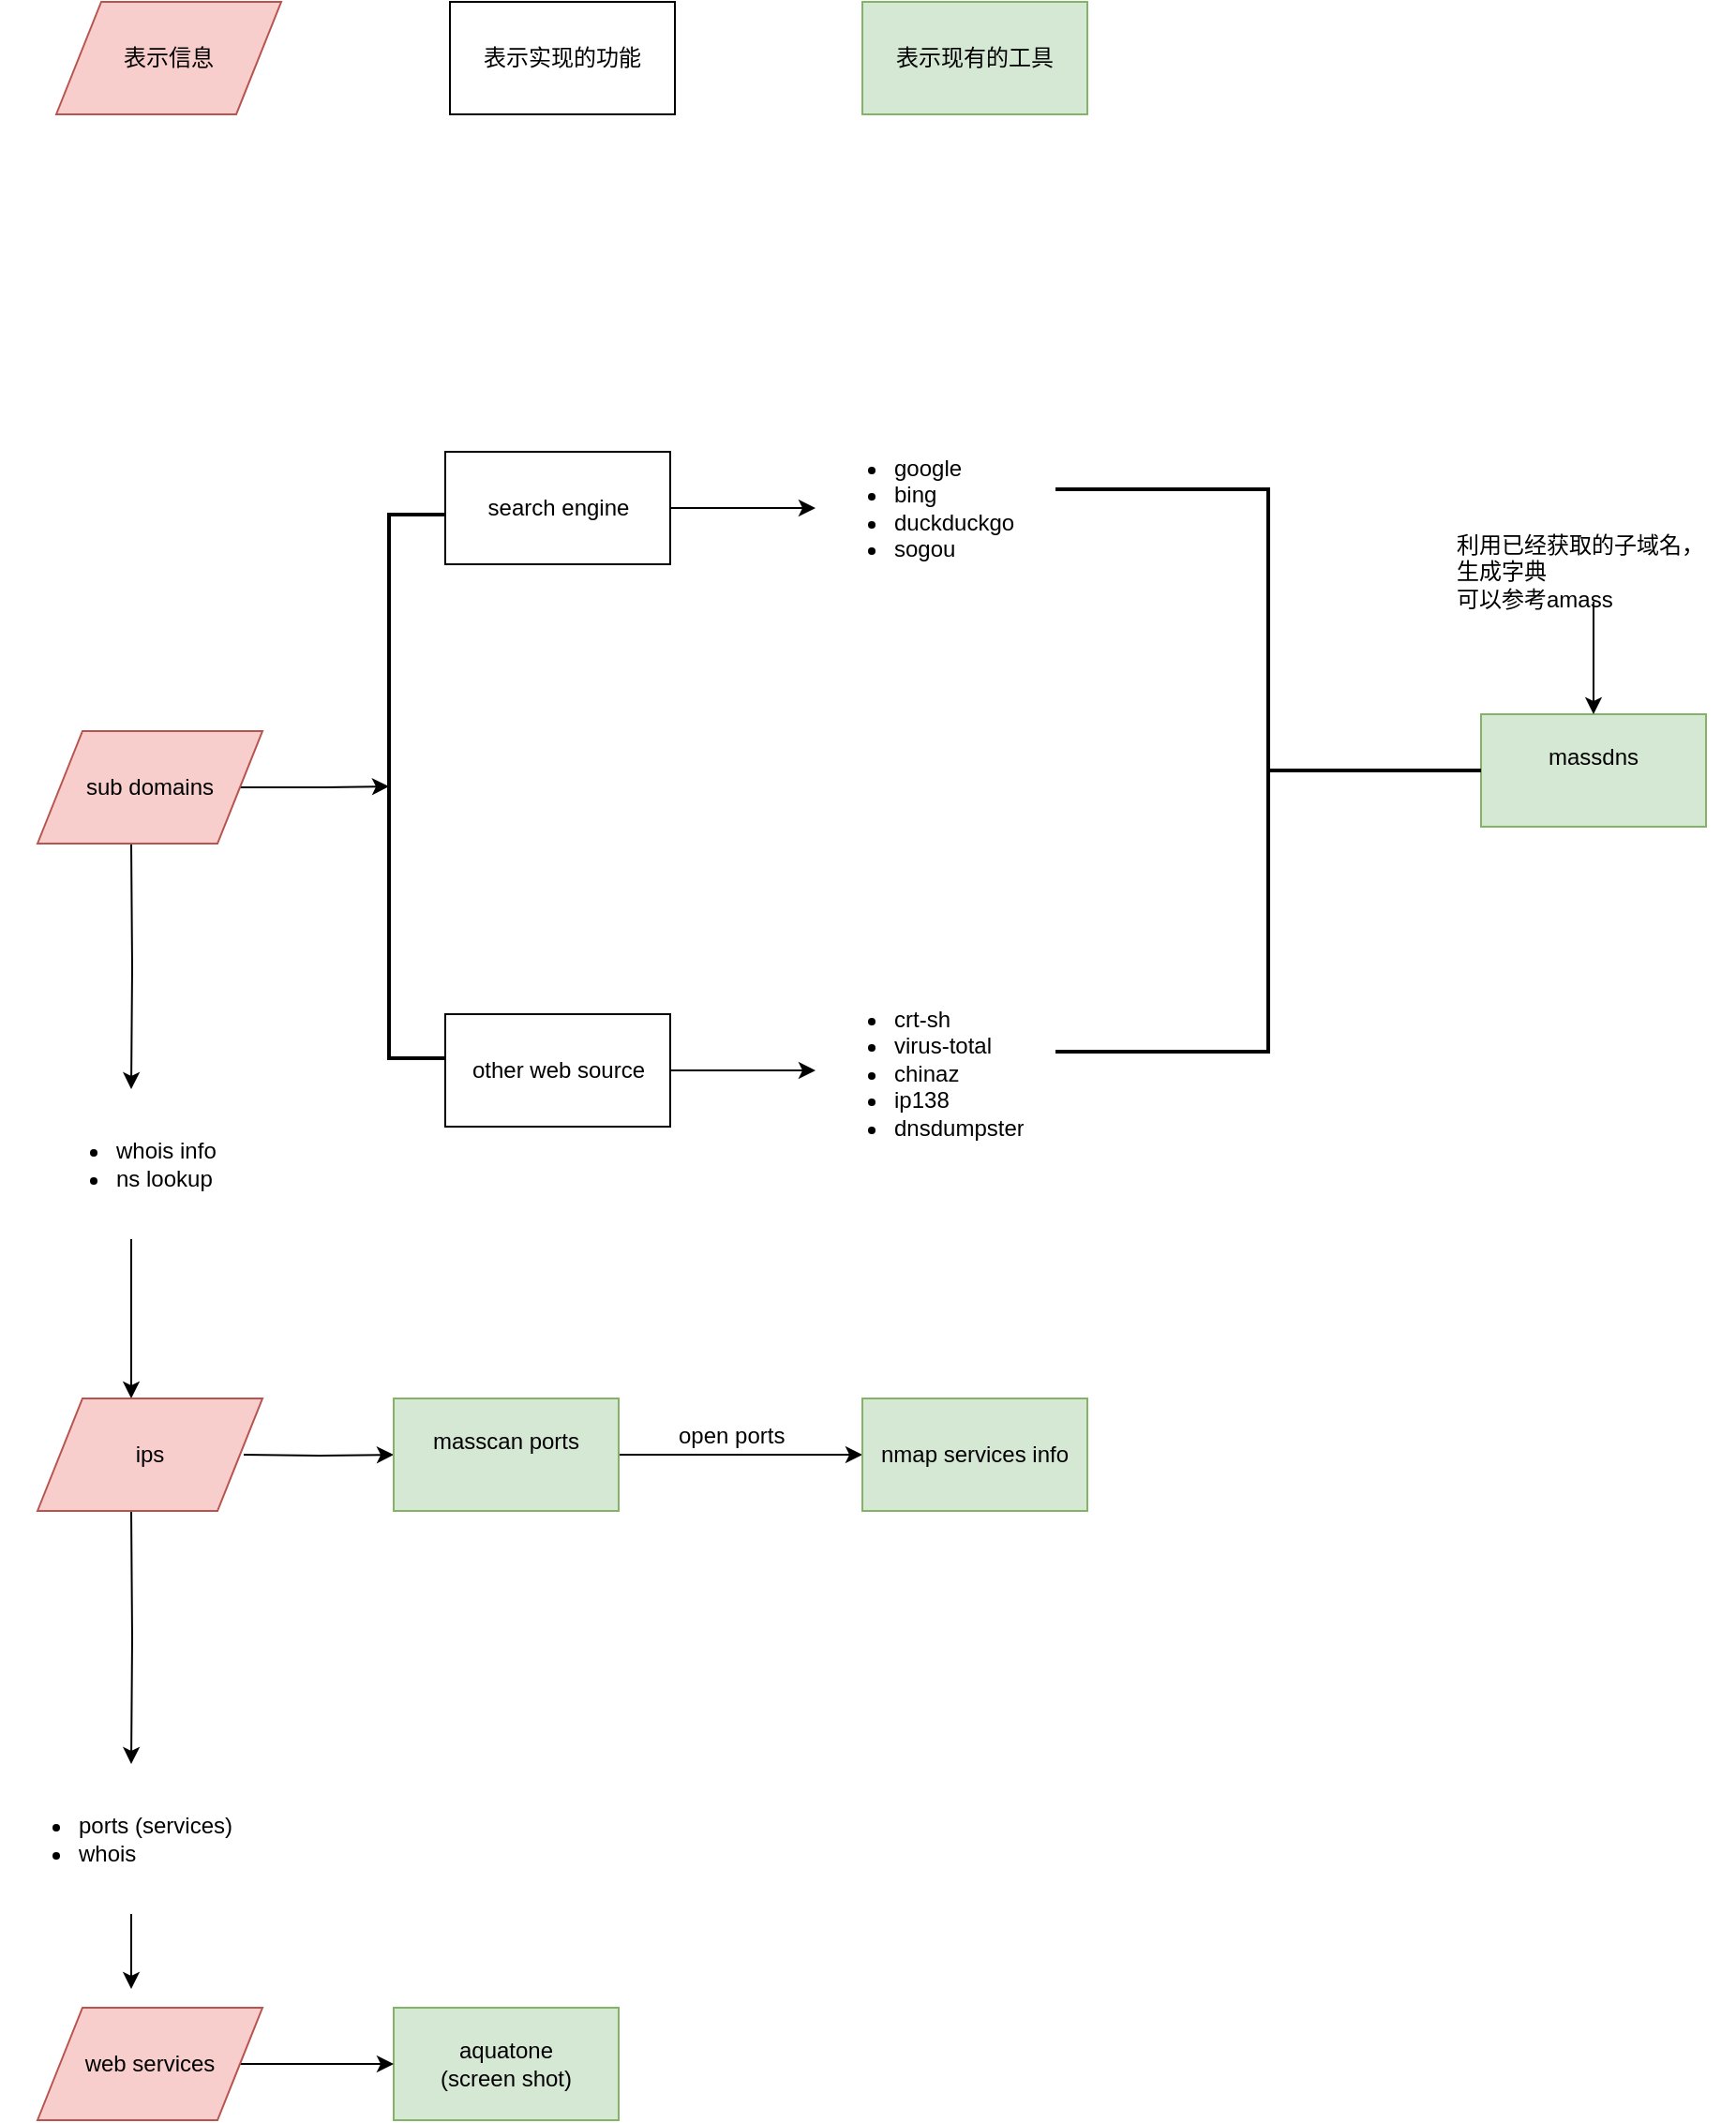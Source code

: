 <mxfile version="10.6.0" type="github"><diagram id="k9kmZUri0XZS1Xsrb_6n" name="Page-1"><mxGraphModel dx="1010" dy="1718" grid="1" gridSize="10" guides="1" tooltips="1" connect="1" arrows="1" fold="1" page="1" pageScale="1" pageWidth="827" pageHeight="1169" math="0" shadow="0"><root><mxCell id="0"/><mxCell id="1" parent="0"/><mxCell id="1HJGdNFlKf1zsx7jEEOv-29" style="edgeStyle=orthogonalEdgeStyle;rounded=0;orthogonalLoop=1;jettySize=auto;html=1;entryX=0.5;entryY=0;entryDx=0;entryDy=0;" edge="1" parent="1" target="1HJGdNFlKf1zsx7jEEOv-27"><mxGeometry relative="1" as="geometry"><mxPoint x="170" y="39" as="sourcePoint"/></mxGeometry></mxCell><mxCell id="1HJGdNFlKf1zsx7jEEOv-40" style="edgeStyle=orthogonalEdgeStyle;rounded=0;orthogonalLoop=1;jettySize=auto;html=1;" edge="1" parent="1" source="R7kTZgcVpLB_8AlFaQUO-34" target="1HJGdNFlKf1zsx7jEEOv-11"><mxGeometry relative="1" as="geometry"/></mxCell><mxCell id="R7kTZgcVpLB_8AlFaQUO-34" value="search engine&lt;br&gt;" style="rounded=0;whiteSpace=wrap;html=1;" parent="1" vertex="1"><mxGeometry x="337.5" y="-170" width="120" height="60" as="geometry"/></mxCell><mxCell id="1HJGdNFlKf1zsx7jEEOv-50" style="edgeStyle=orthogonalEdgeStyle;rounded=0;orthogonalLoop=1;jettySize=auto;html=1;" edge="1" parent="1" source="R7kTZgcVpLB_8AlFaQUO-36" target="1HJGdNFlKf1zsx7jEEOv-18"><mxGeometry relative="1" as="geometry"/></mxCell><mxCell id="R7kTZgcVpLB_8AlFaQUO-36" value="other web source&lt;br&gt;" style="rounded=0;whiteSpace=wrap;html=1;" parent="1" vertex="1"><mxGeometry x="337.5" y="130" width="120" height="60" as="geometry"/></mxCell><mxCell id="1HJGdNFlKf1zsx7jEEOv-1" value="massdns&lt;br&gt;&lt;br&gt;" style="rounded=0;whiteSpace=wrap;html=1;fillColor=#d5e8d4;strokeColor=#82b366;" vertex="1" parent="1"><mxGeometry x="890" y="-30" width="120" height="60" as="geometry"/></mxCell><mxCell id="HAizy7rPOLZdipbQAB7n-5" value="" style="edgeStyle=orthogonalEdgeStyle;rounded=0;orthogonalLoop=1;jettySize=auto;html=1;" parent="1" target="HAizy7rPOLZdipbQAB7n-4" edge="1"><mxGeometry relative="1" as="geometry"><mxPoint x="230" y="365" as="sourcePoint"/></mxGeometry></mxCell><mxCell id="1HJGdNFlKf1zsx7jEEOv-32" style="edgeStyle=orthogonalEdgeStyle;rounded=0;orthogonalLoop=1;jettySize=auto;html=1;" edge="1" parent="1" target="1HJGdNFlKf1zsx7jEEOv-31"><mxGeometry relative="1" as="geometry"><mxPoint x="170" y="395" as="sourcePoint"/></mxGeometry></mxCell><mxCell id="1HJGdNFlKf1zsx7jEEOv-5" value="aquatone&lt;br&gt;(screen shot)&lt;br&gt;" style="rounded=0;whiteSpace=wrap;html=1;fillColor=#d5e8d4;strokeColor=#82b366;" vertex="1" parent="1"><mxGeometry x="310" y="660" width="120" height="60" as="geometry"/></mxCell><mxCell id="HAizy7rPOLZdipbQAB7n-7" value="" style="edgeStyle=orthogonalEdgeStyle;rounded=0;orthogonalLoop=1;jettySize=auto;html=1;" parent="1" source="HAizy7rPOLZdipbQAB7n-4" target="HAizy7rPOLZdipbQAB7n-6" edge="1"><mxGeometry relative="1" as="geometry"/></mxCell><mxCell id="HAizy7rPOLZdipbQAB7n-4" value="masscan ports&lt;br&gt;&lt;br&gt;" style="rounded=0;whiteSpace=wrap;html=1;fillColor=#d5e8d4;strokeColor=#82b366;" parent="1" vertex="1"><mxGeometry x="310" y="335" width="120" height="60" as="geometry"/></mxCell><mxCell id="HAizy7rPOLZdipbQAB7n-6" value="nmap services info&lt;br&gt;" style="rounded=0;whiteSpace=wrap;html=1;fillColor=#d5e8d4;strokeColor=#82b366;" parent="1" vertex="1"><mxGeometry x="560" y="335" width="120" height="60" as="geometry"/></mxCell><mxCell id="1HJGdNFlKf1zsx7jEEOv-11" value="&lt;ul&gt;&lt;li&gt;google&lt;/li&gt;&lt;li&gt;bing&lt;/li&gt;&lt;li&gt;duckduckgo&lt;/li&gt;&lt;li&gt;sogou&amp;nbsp;&lt;/li&gt;&lt;/ul&gt;" style="text;strokeColor=none;fillColor=none;html=1;whiteSpace=wrap;verticalAlign=middle;overflow=hidden;direction=east;" vertex="1" parent="1"><mxGeometry x="535" y="-185" width="155" height="90" as="geometry"/></mxCell><mxCell id="1HJGdNFlKf1zsx7jEEOv-18" value="&lt;ul&gt;&lt;li&gt;crt-sh&lt;/li&gt;&lt;li&gt;virus-total&lt;/li&gt;&lt;li&gt;chinaz&lt;/li&gt;&lt;li&gt;ip138&lt;/li&gt;&lt;li&gt;dnsdumpster&lt;br&gt;&lt;/li&gt;&lt;/ul&gt;" style="text;strokeColor=none;fillColor=none;html=1;whiteSpace=wrap;verticalAlign=middle;overflow=hidden;" vertex="1" parent="1"><mxGeometry x="535" y="111.5" width="150" height="97" as="geometry"/></mxCell><mxCell id="1HJGdNFlKf1zsx7jEEOv-43" style="edgeStyle=orthogonalEdgeStyle;rounded=0;orthogonalLoop=1;jettySize=auto;html=1;entryX=0.5;entryY=0;entryDx=0;entryDy=0;" edge="1" parent="1" source="1HJGdNFlKf1zsx7jEEOv-27"><mxGeometry relative="1" as="geometry"><mxPoint x="170" y="335" as="targetPoint"/></mxGeometry></mxCell><mxCell id="1HJGdNFlKf1zsx7jEEOv-27" value="&lt;ul&gt;&lt;li&gt;whois info&lt;/li&gt;&lt;li&gt;ns lookup&lt;/li&gt;&lt;/ul&gt;" style="text;strokeColor=none;fillColor=none;html=1;whiteSpace=wrap;verticalAlign=middle;overflow=hidden;" vertex="1" parent="1"><mxGeometry x="120" y="170" width="100" height="80" as="geometry"/></mxCell><mxCell id="1HJGdNFlKf1zsx7jEEOv-33" value="" style="edgeStyle=orthogonalEdgeStyle;rounded=0;orthogonalLoop=1;jettySize=auto;html=1;" edge="1" parent="1" source="1HJGdNFlKf1zsx7jEEOv-31"><mxGeometry relative="1" as="geometry"><mxPoint x="170" y="650" as="targetPoint"/></mxGeometry></mxCell><mxCell id="1HJGdNFlKf1zsx7jEEOv-31" value="&lt;ul&gt;&lt;li&gt;ports (services)&lt;/li&gt;&lt;li&gt;whois&lt;/li&gt;&lt;/ul&gt;" style="text;strokeColor=none;fillColor=none;html=1;whiteSpace=wrap;verticalAlign=middle;overflow=hidden;" vertex="1" parent="1"><mxGeometry x="100" y="530" width="140" height="80" as="geometry"/></mxCell><mxCell id="1HJGdNFlKf1zsx7jEEOv-36" value="open ports&lt;br&gt;&lt;br&gt;" style="text;html=1;resizable=0;points=[];autosize=1;align=left;verticalAlign=top;spacingTop=-4;" vertex="1" parent="1"><mxGeometry x="460" y="345" width="70" height="30" as="geometry"/></mxCell><mxCell id="1HJGdNFlKf1zsx7jEEOv-54" value="" style="strokeWidth=2;html=1;shape=mxgraph.flowchart.annotation_2;align=left;direction=west;" vertex="1" parent="1"><mxGeometry x="663" y="-150" width="227" height="300" as="geometry"/></mxCell><mxCell id="1HJGdNFlKf1zsx7jEEOv-64" style="edgeStyle=orthogonalEdgeStyle;rounded=0;orthogonalLoop=1;jettySize=auto;html=1;" edge="1" parent="1" source="1HJGdNFlKf1zsx7jEEOv-58" target="1HJGdNFlKf1zsx7jEEOv-1"><mxGeometry relative="1" as="geometry"/></mxCell><mxCell id="1HJGdNFlKf1zsx7jEEOv-58" value="利用已经获取的子域名，&lt;br&gt;生成字典&lt;br&gt;可以参考amass" style="text;html=1;resizable=0;points=[];autosize=1;align=left;verticalAlign=top;spacingTop=-4;" vertex="1" parent="1"><mxGeometry x="875" y="-130" width="150" height="40" as="geometry"/></mxCell><mxCell id="1HJGdNFlKf1zsx7jEEOv-65" value="" style="strokeWidth=2;html=1;shape=mxgraph.flowchart.annotation_1;align=left;" vertex="1" parent="1"><mxGeometry x="307.5" y="-136.5" width="30" height="290" as="geometry"/></mxCell><mxCell id="1HJGdNFlKf1zsx7jEEOv-69" style="edgeStyle=orthogonalEdgeStyle;rounded=0;orthogonalLoop=1;jettySize=auto;html=1;entryX=0;entryY=0.5;entryDx=0;entryDy=0;entryPerimeter=0;" edge="1" parent="1" source="1HJGdNFlKf1zsx7jEEOv-68" target="1HJGdNFlKf1zsx7jEEOv-65"><mxGeometry relative="1" as="geometry"/></mxCell><mxCell id="1HJGdNFlKf1zsx7jEEOv-68" value="&lt;span&gt;sub domains&lt;/span&gt;" style="shape=parallelogram;perimeter=parallelogramPerimeter;whiteSpace=wrap;html=1;rounded=0;shadow=0;glass=0;comic=0;fillColor=#f8cecc;strokeColor=#b85450;" vertex="1" parent="1"><mxGeometry x="120" y="-21" width="120" height="60" as="geometry"/></mxCell><mxCell id="1HJGdNFlKf1zsx7jEEOv-70" value="&lt;span&gt;ips&lt;/span&gt;" style="shape=parallelogram;perimeter=parallelogramPerimeter;whiteSpace=wrap;html=1;rounded=0;shadow=0;glass=0;comic=0;fillColor=#f8cecc;strokeColor=#b85450;" vertex="1" parent="1"><mxGeometry x="120" y="335" width="120" height="60" as="geometry"/></mxCell><mxCell id="1HJGdNFlKf1zsx7jEEOv-72" style="edgeStyle=orthogonalEdgeStyle;rounded=0;orthogonalLoop=1;jettySize=auto;html=1;" edge="1" parent="1" source="1HJGdNFlKf1zsx7jEEOv-71" target="1HJGdNFlKf1zsx7jEEOv-5"><mxGeometry relative="1" as="geometry"/></mxCell><mxCell id="1HJGdNFlKf1zsx7jEEOv-71" value="&lt;span&gt;web services&lt;/span&gt;" style="shape=parallelogram;perimeter=parallelogramPerimeter;whiteSpace=wrap;html=1;rounded=0;shadow=0;glass=0;comic=0;fillColor=#f8cecc;strokeColor=#b85450;" vertex="1" parent="1"><mxGeometry x="120" y="660" width="120" height="60" as="geometry"/></mxCell><mxCell id="1HJGdNFlKf1zsx7jEEOv-73" value="表示信息&lt;br&gt;" style="shape=parallelogram;perimeter=parallelogramPerimeter;whiteSpace=wrap;html=1;rounded=0;shadow=0;glass=0;comic=0;fillColor=#f8cecc;strokeColor=#b85450;" vertex="1" parent="1"><mxGeometry x="130" y="-410" width="120" height="60" as="geometry"/></mxCell><mxCell id="1HJGdNFlKf1zsx7jEEOv-75" value="表示实现的功能" style="rounded=0;whiteSpace=wrap;html=1;shadow=0;glass=0;comic=0;" vertex="1" parent="1"><mxGeometry x="340" y="-410" width="120" height="60" as="geometry"/></mxCell><mxCell id="1HJGdNFlKf1zsx7jEEOv-76" value="表示现有的工具" style="rounded=0;whiteSpace=wrap;html=1;shadow=0;glass=0;comic=0;fillColor=#d5e8d4;strokeColor=#82b366;" vertex="1" parent="1"><mxGeometry x="560" y="-410" width="120" height="60" as="geometry"/></mxCell></root></mxGraphModel></diagram></mxfile>